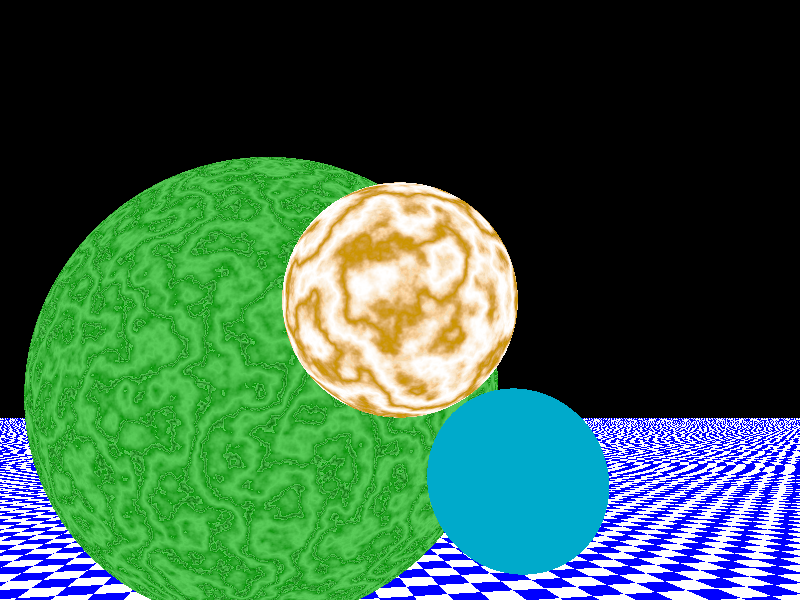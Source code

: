 #include "colors.inc"
#include "textures.inc"camera {  location <-2, 3, -10>  look_at <0, 5, 0>}plane {  y, -2  texture {    pigment { checker color Blue color White }    normal {      ripples 0.5    }  }
}sphere {  <0, 5, 0>, 2  pigment 
 { agate }  finish {    reflection 0.3    phong 1  }
}
sphere {  <-2, 4, 6>, 5.6  texture { Jade }}
sphere {<2,2,0> 1.5  texture {    normal {      bumps 1/2      scale 1/6    }    pigment { color rgb <0,0.4,0.6> }  }}light_source { <10, 10, -10> color White }light_source { <-10, 5, -15> color White }